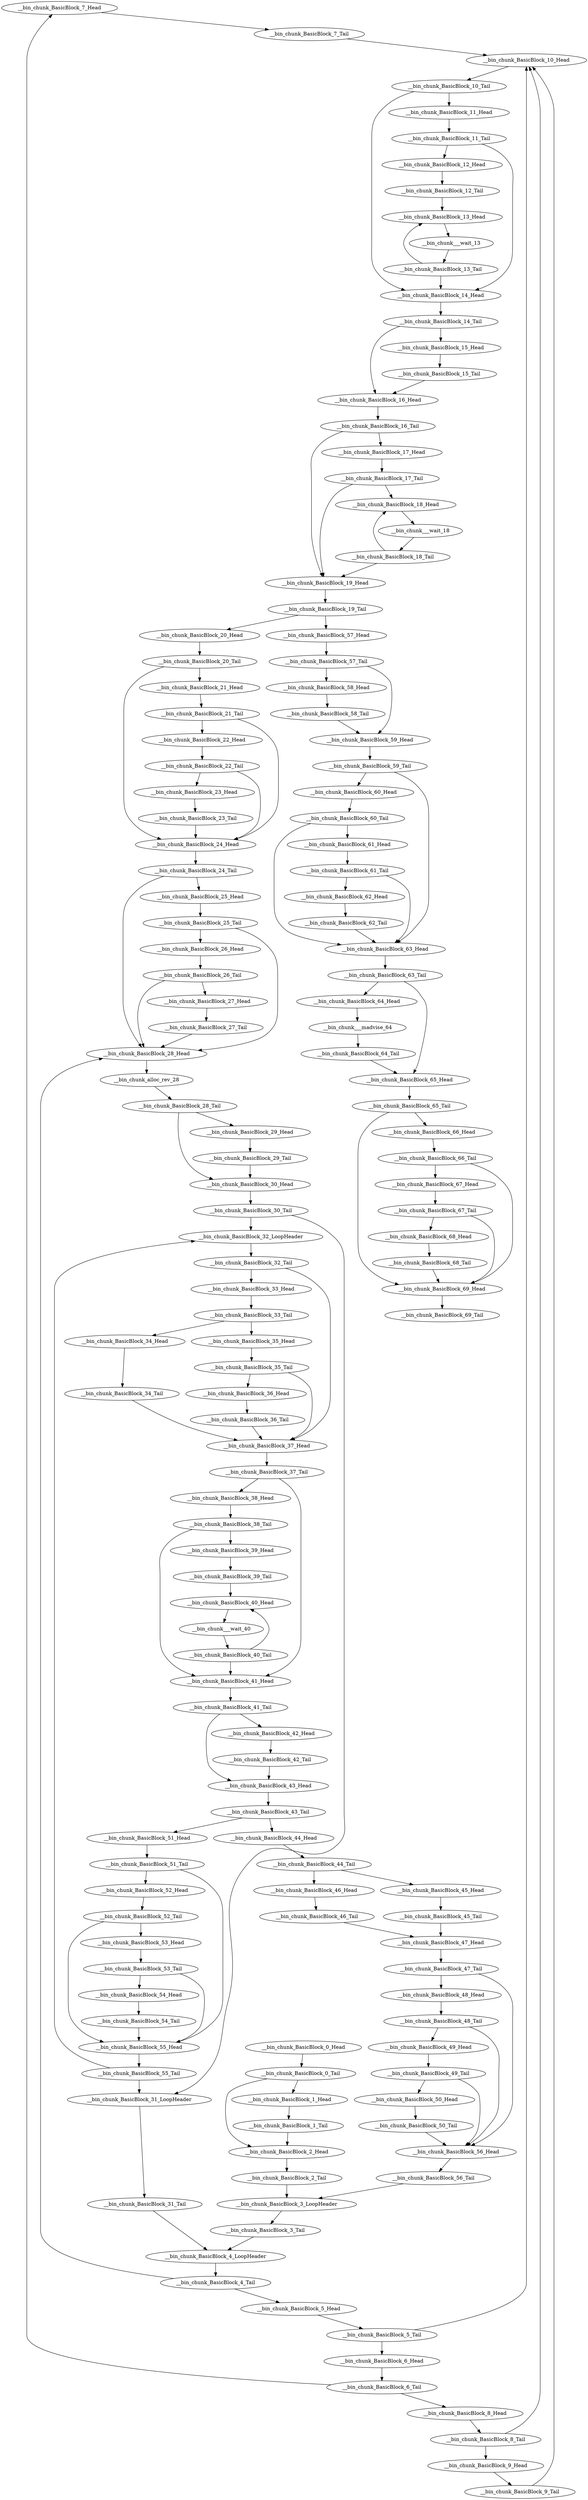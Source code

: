 digraph G {
    "__bin_chunk_BasicBlock_7_Head" -> "__bin_chunk_BasicBlock_7_Tail"
    "__bin_chunk_BasicBlock_7_Tail" -> "__bin_chunk_BasicBlock_10_Head"
    "__bin_chunk_BasicBlock_58_Tail" -> "__bin_chunk_BasicBlock_59_Head"
    "__bin_chunk_BasicBlock_59_Head" -> "__bin_chunk_BasicBlock_59_Tail"
    "__bin_chunk_BasicBlock_59_Tail" -> "__bin_chunk_BasicBlock_60_Head"
    "__bin_chunk_BasicBlock_59_Tail" -> "__bin_chunk_BasicBlock_63_Head"
    "__bin_chunk_BasicBlock_60_Head" -> "__bin_chunk_BasicBlock_60_Tail"
    "__bin_chunk_BasicBlock_60_Tail" -> "__bin_chunk_BasicBlock_61_Head"
    "__bin_chunk_BasicBlock_60_Tail" -> "__bin_chunk_BasicBlock_63_Head"
    "__bin_chunk_BasicBlock_61_Head" -> "__bin_chunk_BasicBlock_61_Tail"
    "__bin_chunk_BasicBlock_61_Tail" -> "__bin_chunk_BasicBlock_62_Head"
    "__bin_chunk_BasicBlock_61_Tail" -> "__bin_chunk_BasicBlock_63_Head"
    "__bin_chunk_BasicBlock_62_Head" -> "__bin_chunk_BasicBlock_62_Tail"
    "__bin_chunk_BasicBlock_62_Tail" -> "__bin_chunk_BasicBlock_63_Head"
    "__bin_chunk_BasicBlock_63_Head" -> "__bin_chunk_BasicBlock_63_Tail"
    "__bin_chunk_BasicBlock_63_Tail" -> "__bin_chunk_BasicBlock_64_Head"
    "__bin_chunk_BasicBlock_63_Tail" -> "__bin_chunk_BasicBlock_65_Head"
    "__bin_chunk_BasicBlock_54_Tail" -> "__bin_chunk_BasicBlock_55_Head"
    "__bin_chunk_BasicBlock_55_Head" -> "__bin_chunk_BasicBlock_55_Tail"
    "__bin_chunk_BasicBlock_55_Tail" -> "__bin_chunk_BasicBlock_31_LoopHeader"
    "__bin_chunk_BasicBlock_55_Tail" -> "__bin_chunk_BasicBlock_32_LoopHeader"
    "__bin_chunk_BasicBlock_56_Head" -> "__bin_chunk_BasicBlock_56_Tail"
    "__bin_chunk_BasicBlock_56_Tail" -> "__bin_chunk_BasicBlock_3_LoopHeader"
    "__bin_chunk_BasicBlock_57_Head" -> "__bin_chunk_BasicBlock_57_Tail"
    "__bin_chunk_BasicBlock_57_Tail" -> "__bin_chunk_BasicBlock_59_Head"
    "__bin_chunk_BasicBlock_57_Tail" -> "__bin_chunk_BasicBlock_58_Head"
    "__bin_chunk_BasicBlock_58_Head" -> "__bin_chunk_BasicBlock_58_Tail"
    "__bin_chunk_BasicBlock_0_Head" -> "__bin_chunk_BasicBlock_0_Tail"
    "__bin_chunk_BasicBlock_1_Tail" -> "__bin_chunk_BasicBlock_2_Head"
    "__bin_chunk_BasicBlock_2_Head" -> "__bin_chunk_BasicBlock_2_Tail"
    "__bin_chunk_BasicBlock_64_Head" -> "__bin_chunk___madvise_64"
    "__bin_chunk___madvise_64" -> "__bin_chunk_BasicBlock_64_Tail"
    "__bin_chunk_BasicBlock_64_Tail" -> "__bin_chunk_BasicBlock_65_Head"
    "__bin_chunk_BasicBlock_65_Head" -> "__bin_chunk_BasicBlock_65_Tail"
    "__bin_chunk_BasicBlock_65_Tail" -> "__bin_chunk_BasicBlock_66_Head"
    "__bin_chunk_BasicBlock_65_Tail" -> "__bin_chunk_BasicBlock_69_Head"
    "__bin_chunk_BasicBlock_66_Head" -> "__bin_chunk_BasicBlock_66_Tail"
    "__bin_chunk_BasicBlock_66_Tail" -> "__bin_chunk_BasicBlock_67_Head"
    "__bin_chunk_BasicBlock_66_Tail" -> "__bin_chunk_BasicBlock_69_Head"
    "__bin_chunk_BasicBlock_67_Head" -> "__bin_chunk_BasicBlock_67_Tail"
    "__bin_chunk_BasicBlock_67_Tail" -> "__bin_chunk_BasicBlock_68_Head"
    "__bin_chunk_BasicBlock_67_Tail" -> "__bin_chunk_BasicBlock_69_Head"
    "__bin_chunk_BasicBlock_68_Head" -> "__bin_chunk_BasicBlock_68_Tail"
    "__bin_chunk_BasicBlock_68_Tail" -> "__bin_chunk_BasicBlock_69_Head"
    "__bin_chunk_BasicBlock_69_Head" -> "__bin_chunk_BasicBlock_69_Tail"
    "__bin_chunk_BasicBlock_46_Tail" -> "__bin_chunk_BasicBlock_47_Head"
    "__bin_chunk_BasicBlock_47_Head" -> "__bin_chunk_BasicBlock_47_Tail"
    "__bin_chunk_BasicBlock_47_Tail" -> "__bin_chunk_BasicBlock_56_Head"
    "__bin_chunk_BasicBlock_47_Tail" -> "__bin_chunk_BasicBlock_48_Head"
    "__bin_chunk_BasicBlock_48_Head" -> "__bin_chunk_BasicBlock_48_Tail"
    "__bin_chunk_BasicBlock_48_Tail" -> "__bin_chunk_BasicBlock_56_Head"
    "__bin_chunk_BasicBlock_48_Tail" -> "__bin_chunk_BasicBlock_49_Head"
    "__bin_chunk_BasicBlock_49_Head" -> "__bin_chunk_BasicBlock_49_Tail"
    "__bin_chunk_BasicBlock_49_Tail" -> "__bin_chunk_BasicBlock_56_Head"
    "__bin_chunk_BasicBlock_49_Tail" -> "__bin_chunk_BasicBlock_50_Head"
    "__bin_chunk_BasicBlock_28_Head" -> "__bin_chunk_alloc_rev_28"
    "__bin_chunk_alloc_rev_28" -> "__bin_chunk_BasicBlock_28_Tail"
    "__bin_chunk_BasicBlock_28_Tail" -> "__bin_chunk_BasicBlock_29_Head"
    "__bin_chunk_BasicBlock_28_Tail" -> "__bin_chunk_BasicBlock_30_Head"
    "__bin_chunk_BasicBlock_29_Head" -> "__bin_chunk_BasicBlock_29_Tail"
    "__bin_chunk_BasicBlock_29_Tail" -> "__bin_chunk_BasicBlock_30_Head"
    "__bin_chunk_BasicBlock_11_Tail" -> "__bin_chunk_BasicBlock_12_Head"
    "__bin_chunk_BasicBlock_11_Tail" -> "__bin_chunk_BasicBlock_14_Head"
    "__bin_chunk_BasicBlock_12_Head" -> "__bin_chunk_BasicBlock_12_Tail"
    "__bin_chunk_BasicBlock_12_Tail" -> "__bin_chunk_BasicBlock_13_Head"
    "__bin_chunk_BasicBlock_32_Tail" -> "__bin_chunk_BasicBlock_33_Head"
    "__bin_chunk_BasicBlock_32_Tail" -> "__bin_chunk_BasicBlock_37_Head"
    "__bin_chunk_BasicBlock_33_Head" -> "__bin_chunk_BasicBlock_33_Tail"
    "__bin_chunk_BasicBlock_33_Tail" -> "__bin_chunk_BasicBlock_34_Head"
    "__bin_chunk_BasicBlock_33_Tail" -> "__bin_chunk_BasicBlock_35_Head"
    "__bin_chunk_BasicBlock_34_Head" -> "__bin_chunk_BasicBlock_34_Tail"
    "__bin_chunk_BasicBlock_34_Tail" -> "__bin_chunk_BasicBlock_37_Head"
    "__bin_chunk_BasicBlock_3_LoopHeader" -> "__bin_chunk_BasicBlock_3_Tail"
    "__bin_chunk_BasicBlock_3_Tail" -> "__bin_chunk_BasicBlock_4_LoopHeader"
    "__bin_chunk_BasicBlock_10_Tail" -> "__bin_chunk_BasicBlock_11_Head"
    "__bin_chunk_BasicBlock_10_Tail" -> "__bin_chunk_BasicBlock_14_Head"
    "__bin_chunk_BasicBlock_11_Head" -> "__bin_chunk_BasicBlock_11_Tail"
    "__bin_chunk_BasicBlock_17_Head" -> "__bin_chunk_BasicBlock_17_Tail"
    "__bin_chunk_BasicBlock_17_Tail" -> "__bin_chunk_BasicBlock_18_Head"
    "__bin_chunk_BasicBlock_17_Tail" -> "__bin_chunk_BasicBlock_19_Head"
    "__bin_chunk_BasicBlock_18_Head" -> "__bin_chunk___wait_18"
    "__bin_chunk___wait_18" -> "__bin_chunk_BasicBlock_18_Tail"
    "__bin_chunk_BasicBlock_18_Tail" -> "__bin_chunk_BasicBlock_18_Head"
    "__bin_chunk_BasicBlock_18_Tail" -> "__bin_chunk_BasicBlock_19_Head"
    "__bin_chunk_BasicBlock_21_Head" -> "__bin_chunk_BasicBlock_21_Tail"
    "__bin_chunk_BasicBlock_21_Tail" -> "__bin_chunk_BasicBlock_22_Head"
    "__bin_chunk_BasicBlock_21_Tail" -> "__bin_chunk_BasicBlock_24_Head"
    "__bin_chunk_BasicBlock_22_Head" -> "__bin_chunk_BasicBlock_22_Tail"
    "__bin_chunk_BasicBlock_22_Tail" -> "__bin_chunk_BasicBlock_23_Head"
    "__bin_chunk_BasicBlock_22_Tail" -> "__bin_chunk_BasicBlock_24_Head"
    "__bin_chunk_BasicBlock_23_Head" -> "__bin_chunk_BasicBlock_23_Tail"
    "__bin_chunk_BasicBlock_50_Head" -> "__bin_chunk_BasicBlock_50_Tail"
    "__bin_chunk_BasicBlock_50_Tail" -> "__bin_chunk_BasicBlock_56_Head"
    "__bin_chunk_BasicBlock_51_Head" -> "__bin_chunk_BasicBlock_51_Tail"
    "__bin_chunk_BasicBlock_51_Tail" -> "__bin_chunk_BasicBlock_55_Head"
    "__bin_chunk_BasicBlock_51_Tail" -> "__bin_chunk_BasicBlock_52_Head"
    "__bin_chunk_BasicBlock_52_Head" -> "__bin_chunk_BasicBlock_52_Tail"
    "__bin_chunk_BasicBlock_52_Tail" -> "__bin_chunk_BasicBlock_55_Head"
    "__bin_chunk_BasicBlock_52_Tail" -> "__bin_chunk_BasicBlock_53_Head"
    "__bin_chunk_BasicBlock_53_Head" -> "__bin_chunk_BasicBlock_53_Tail"
    "__bin_chunk_BasicBlock_53_Tail" -> "__bin_chunk_BasicBlock_55_Head"
    "__bin_chunk_BasicBlock_53_Tail" -> "__bin_chunk_BasicBlock_54_Head"
    "__bin_chunk_BasicBlock_54_Head" -> "__bin_chunk_BasicBlock_54_Tail"
    "__bin_chunk_BasicBlock_35_Head" -> "__bin_chunk_BasicBlock_35_Tail"
    "__bin_chunk_BasicBlock_35_Tail" -> "__bin_chunk_BasicBlock_36_Head"
    "__bin_chunk_BasicBlock_35_Tail" -> "__bin_chunk_BasicBlock_37_Head"
    "__bin_chunk_BasicBlock_36_Head" -> "__bin_chunk_BasicBlock_36_Tail"
    "__bin_chunk_BasicBlock_36_Tail" -> "__bin_chunk_BasicBlock_37_Head"
    "__bin_chunk_BasicBlock_37_Head" -> "__bin_chunk_BasicBlock_37_Tail"
    "__bin_chunk_BasicBlock_0_Tail" -> "__bin_chunk_BasicBlock_2_Head"
    "__bin_chunk_BasicBlock_0_Tail" -> "__bin_chunk_BasicBlock_1_Head"
    "__bin_chunk_BasicBlock_8_Head" -> "__bin_chunk_BasicBlock_8_Tail"
    "__bin_chunk_BasicBlock_8_Tail" -> "__bin_chunk_BasicBlock_9_Head"
    "__bin_chunk_BasicBlock_8_Tail" -> "__bin_chunk_BasicBlock_10_Head"
    "__bin_chunk_BasicBlock_9_Head" -> "__bin_chunk_BasicBlock_9_Tail"
    "__bin_chunk_BasicBlock_13_Head" -> "__bin_chunk___wait_13"
    "__bin_chunk___wait_13" -> "__bin_chunk_BasicBlock_13_Tail"
    "__bin_chunk_BasicBlock_13_Tail" -> "__bin_chunk_BasicBlock_13_Head"
    "__bin_chunk_BasicBlock_13_Tail" -> "__bin_chunk_BasicBlock_14_Head"
    "__bin_chunk_BasicBlock_1_Head" -> "__bin_chunk_BasicBlock_1_Tail"
    "__bin_chunk_BasicBlock_25_Tail" -> "__bin_chunk_BasicBlock_28_Head"
    "__bin_chunk_BasicBlock_25_Tail" -> "__bin_chunk_BasicBlock_26_Head"
    "__bin_chunk_BasicBlock_26_Head" -> "__bin_chunk_BasicBlock_26_Tail"
    "__bin_chunk_BasicBlock_26_Tail" -> "__bin_chunk_BasicBlock_28_Head"
    "__bin_chunk_BasicBlock_26_Tail" -> "__bin_chunk_BasicBlock_27_Head"
    "__bin_chunk_BasicBlock_27_Head" -> "__bin_chunk_BasicBlock_27_Tail"
    "__bin_chunk_BasicBlock_27_Tail" -> "__bin_chunk_BasicBlock_28_Head"
    "__bin_chunk_BasicBlock_4_LoopHeader" -> "__bin_chunk_BasicBlock_4_Tail"
    "__bin_chunk_BasicBlock_4_Tail" -> "__bin_chunk_BasicBlock_28_Head"
    "__bin_chunk_BasicBlock_4_Tail" -> "__bin_chunk_BasicBlock_5_Head"
    "__bin_chunk_BasicBlock_43_Head" -> "__bin_chunk_BasicBlock_43_Tail"
    "__bin_chunk_BasicBlock_43_Tail" -> "__bin_chunk_BasicBlock_51_Head"
    "__bin_chunk_BasicBlock_43_Tail" -> "__bin_chunk_BasicBlock_44_Head"
    "__bin_chunk_BasicBlock_44_Head" -> "__bin_chunk_BasicBlock_44_Tail"
    "__bin_chunk_BasicBlock_44_Tail" -> "__bin_chunk_BasicBlock_45_Head"
    "__bin_chunk_BasicBlock_44_Tail" -> "__bin_chunk_BasicBlock_46_Head"
    "__bin_chunk_BasicBlock_45_Head" -> "__bin_chunk_BasicBlock_45_Tail"
    "__bin_chunk_BasicBlock_45_Tail" -> "__bin_chunk_BasicBlock_47_Head"
    "__bin_chunk_BasicBlock_46_Head" -> "__bin_chunk_BasicBlock_46_Tail"
    "__bin_chunk_BasicBlock_14_Head" -> "__bin_chunk_BasicBlock_14_Tail"
    "__bin_chunk_BasicBlock_14_Tail" -> "__bin_chunk_BasicBlock_15_Head"
    "__bin_chunk_BasicBlock_14_Tail" -> "__bin_chunk_BasicBlock_16_Head"
    "__bin_chunk_BasicBlock_15_Head" -> "__bin_chunk_BasicBlock_15_Tail"
    "__bin_chunk_BasicBlock_23_Tail" -> "__bin_chunk_BasicBlock_24_Head"
    "__bin_chunk_BasicBlock_24_Head" -> "__bin_chunk_BasicBlock_24_Tail"
    "__bin_chunk_BasicBlock_24_Tail" -> "__bin_chunk_BasicBlock_28_Head"
    "__bin_chunk_BasicBlock_24_Tail" -> "__bin_chunk_BasicBlock_25_Head"
    "__bin_chunk_BasicBlock_25_Head" -> "__bin_chunk_BasicBlock_25_Tail"
    "__bin_chunk_BasicBlock_37_Tail" -> "__bin_chunk_BasicBlock_38_Head"
    "__bin_chunk_BasicBlock_37_Tail" -> "__bin_chunk_BasicBlock_41_Head"
    "__bin_chunk_BasicBlock_38_Head" -> "__bin_chunk_BasicBlock_38_Tail"
    "__bin_chunk_BasicBlock_38_Tail" -> "__bin_chunk_BasicBlock_39_Head"
    "__bin_chunk_BasicBlock_38_Tail" -> "__bin_chunk_BasicBlock_41_Head"
    "__bin_chunk_BasicBlock_39_Head" -> "__bin_chunk_BasicBlock_39_Tail"
    "__bin_chunk_BasicBlock_39_Tail" -> "__bin_chunk_BasicBlock_40_Head"
    "__bin_chunk_BasicBlock_40_Head" -> "__bin_chunk___wait_40"
    "__bin_chunk_BasicBlock_15_Tail" -> "__bin_chunk_BasicBlock_16_Head"
    "__bin_chunk_BasicBlock_16_Head" -> "__bin_chunk_BasicBlock_16_Tail"
    "__bin_chunk_BasicBlock_16_Tail" -> "__bin_chunk_BasicBlock_17_Head"
    "__bin_chunk_BasicBlock_16_Tail" -> "__bin_chunk_BasicBlock_19_Head"
    "__bin_chunk_BasicBlock_6_Head" -> "__bin_chunk_BasicBlock_6_Tail"
    "__bin_chunk_BasicBlock_6_Tail" -> "__bin_chunk_BasicBlock_7_Head"
    "__bin_chunk_BasicBlock_6_Tail" -> "__bin_chunk_BasicBlock_8_Head"
    "__bin_chunk_BasicBlock_5_Head" -> "__bin_chunk_BasicBlock_5_Tail"
    "__bin_chunk_BasicBlock_5_Tail" -> "__bin_chunk_BasicBlock_6_Head"
    "__bin_chunk_BasicBlock_5_Tail" -> "__bin_chunk_BasicBlock_10_Head"
    "__bin_chunk_BasicBlock_19_Head" -> "__bin_chunk_BasicBlock_19_Tail"
    "__bin_chunk_BasicBlock_19_Tail" -> "__bin_chunk_BasicBlock_57_Head"
    "__bin_chunk_BasicBlock_19_Tail" -> "__bin_chunk_BasicBlock_20_Head"
    "__bin_chunk_BasicBlock_20_Head" -> "__bin_chunk_BasicBlock_20_Tail"
    "__bin_chunk_BasicBlock_20_Tail" -> "__bin_chunk_BasicBlock_21_Head"
    "__bin_chunk_BasicBlock_20_Tail" -> "__bin_chunk_BasicBlock_24_Head"
    "__bin_chunk_BasicBlock_2_Tail" -> "__bin_chunk_BasicBlock_3_LoopHeader"
    "__bin_chunk___wait_40" -> "__bin_chunk_BasicBlock_40_Tail"
    "__bin_chunk_BasicBlock_40_Tail" -> "__bin_chunk_BasicBlock_40_Head"
    "__bin_chunk_BasicBlock_40_Tail" -> "__bin_chunk_BasicBlock_41_Head"
    "__bin_chunk_BasicBlock_41_Head" -> "__bin_chunk_BasicBlock_41_Tail"
    "__bin_chunk_BasicBlock_41_Tail" -> "__bin_chunk_BasicBlock_43_Head"
    "__bin_chunk_BasicBlock_41_Tail" -> "__bin_chunk_BasicBlock_42_Head"
    "__bin_chunk_BasicBlock_42_Head" -> "__bin_chunk_BasicBlock_42_Tail"
    "__bin_chunk_BasicBlock_42_Tail" -> "__bin_chunk_BasicBlock_43_Head"
    "__bin_chunk_BasicBlock_9_Tail" -> "__bin_chunk_BasicBlock_10_Head"
    "__bin_chunk_BasicBlock_10_Head" -> "__bin_chunk_BasicBlock_10_Tail"
    "__bin_chunk_BasicBlock_30_Head" -> "__bin_chunk_BasicBlock_30_Tail"
    "__bin_chunk_BasicBlock_30_Tail" -> "__bin_chunk_BasicBlock_31_LoopHeader"
    "__bin_chunk_BasicBlock_30_Tail" -> "__bin_chunk_BasicBlock_32_LoopHeader"
    "__bin_chunk_BasicBlock_31_LoopHeader" -> "__bin_chunk_BasicBlock_31_Tail"
    "__bin_chunk_BasicBlock_31_Tail" -> "__bin_chunk_BasicBlock_4_LoopHeader"
    "__bin_chunk_BasicBlock_32_LoopHeader" -> "__bin_chunk_BasicBlock_32_Tail"
}
